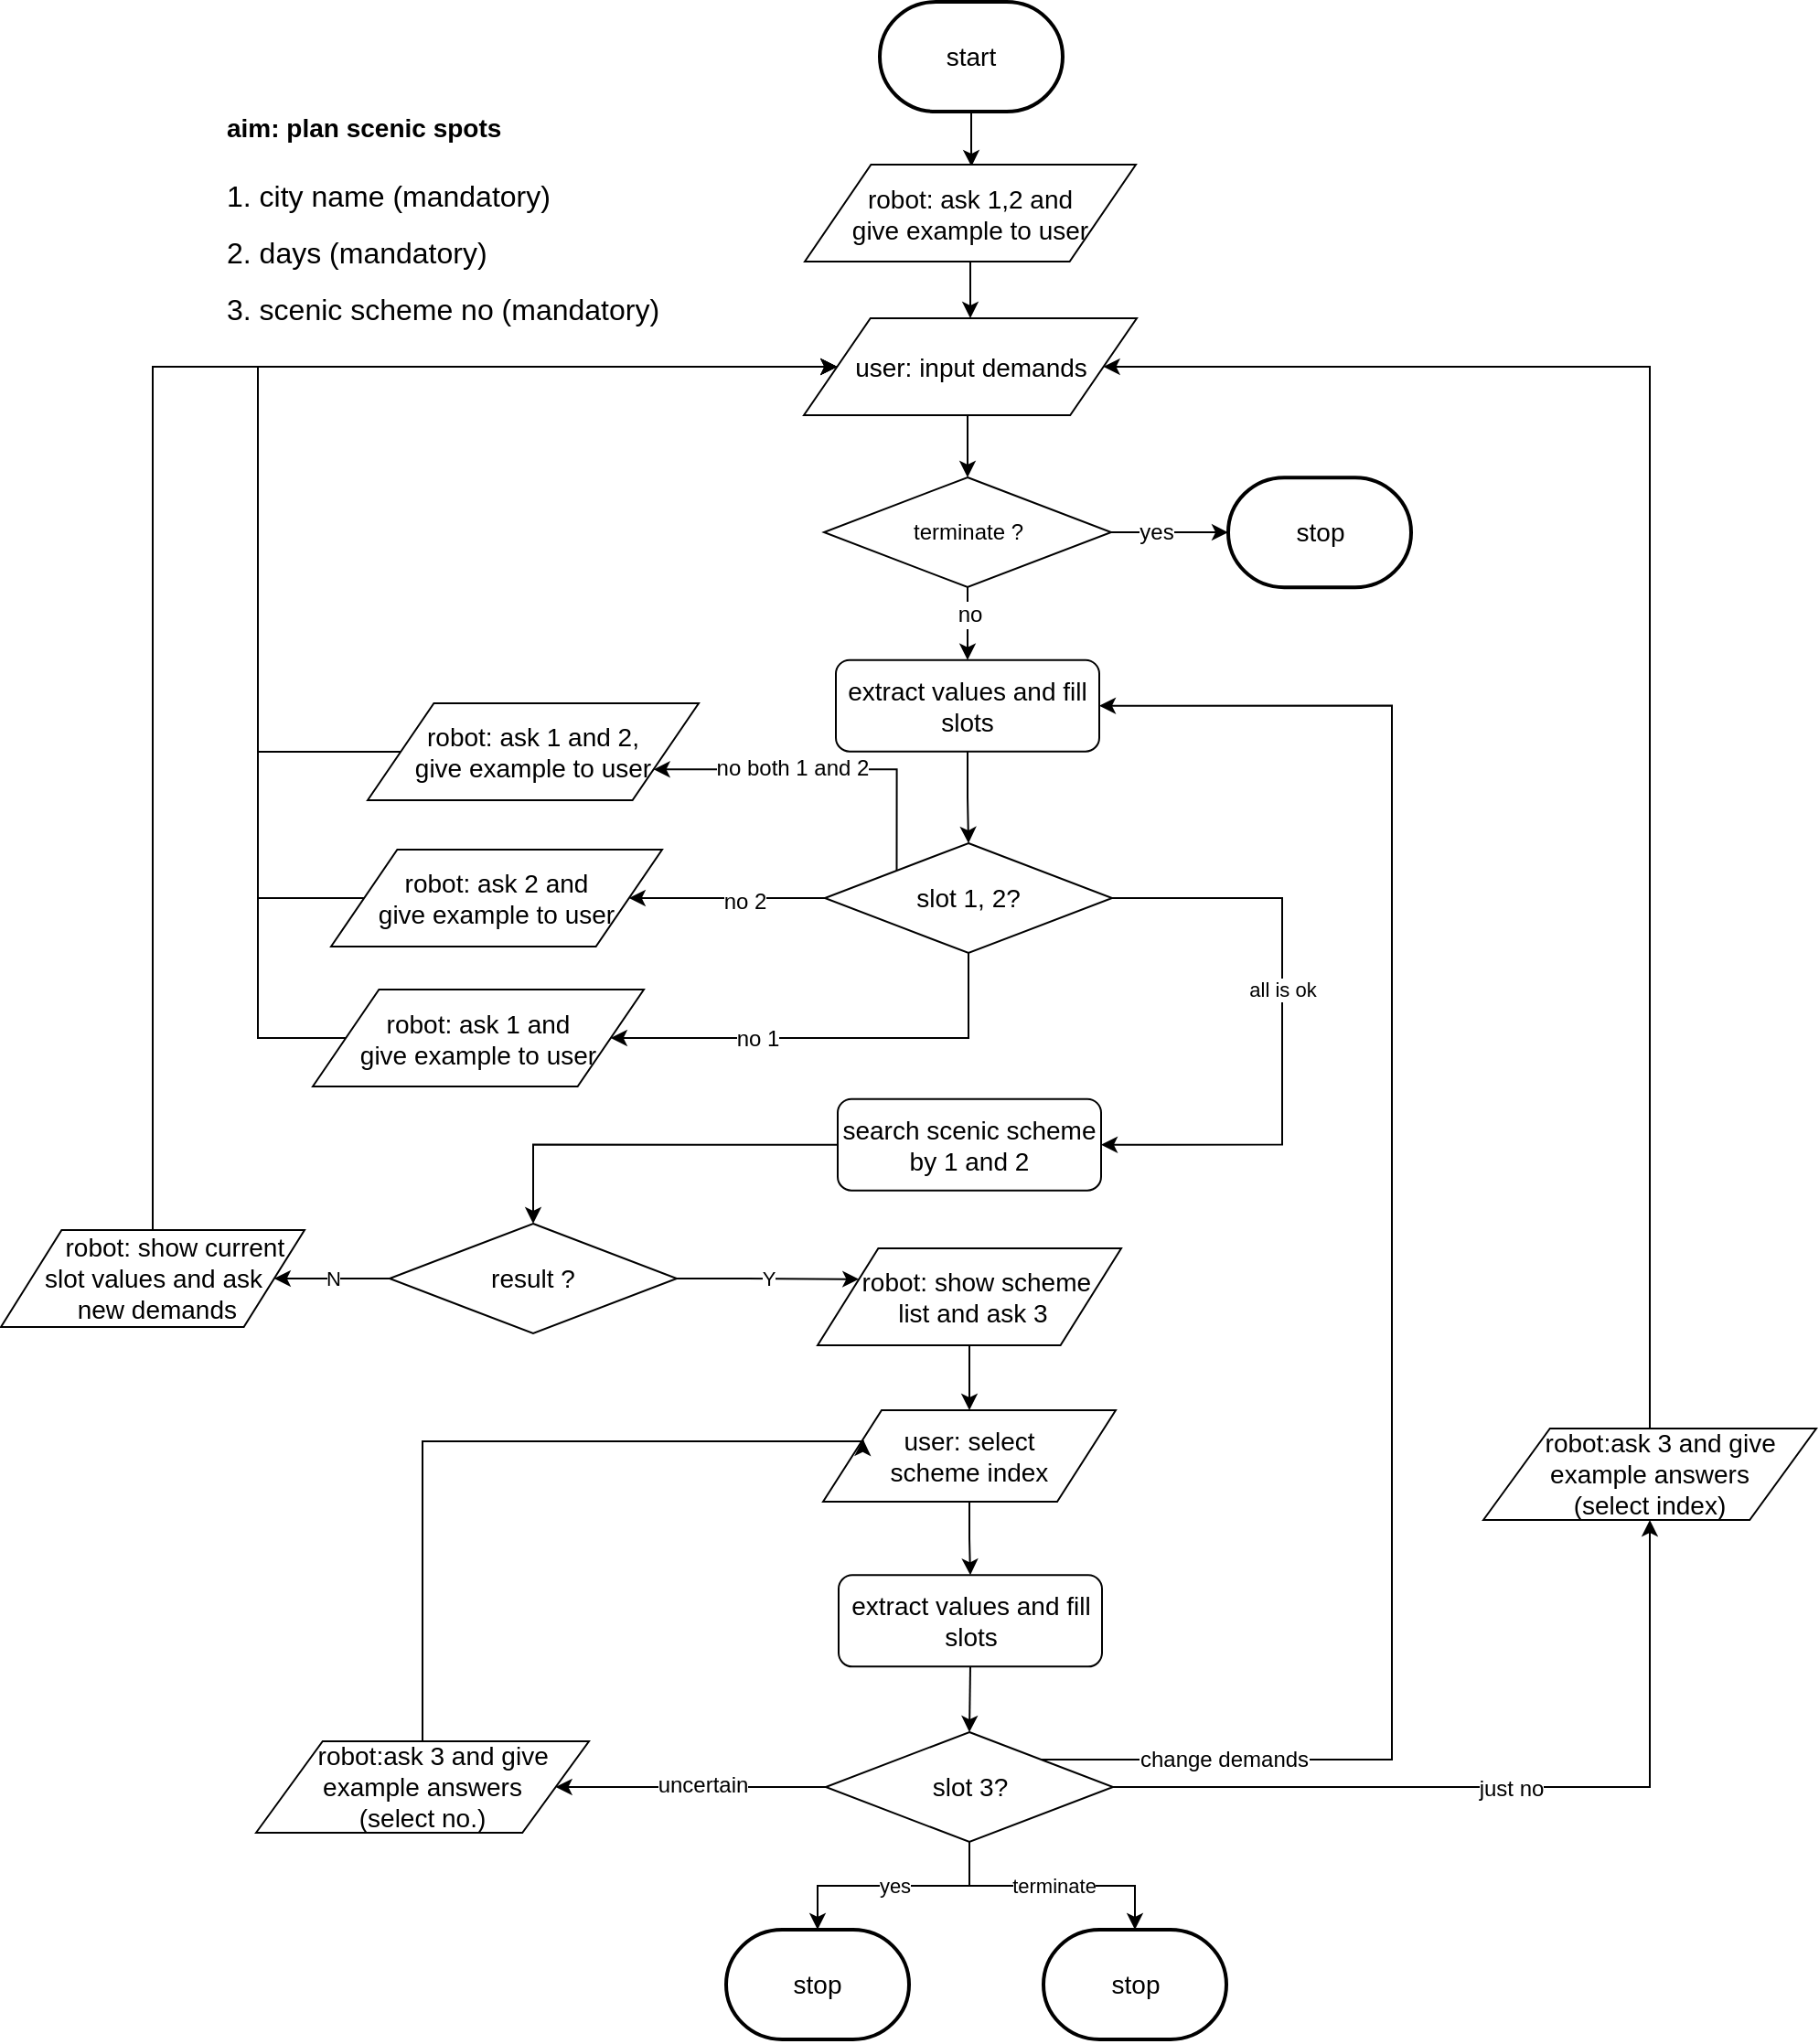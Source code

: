 <mxfile version="12.2.6" type="github" pages="1">
  <diagram id="Uv_IUAGfh6rt7eSbK6z7" name="Page-1">
    <mxGraphModel dx="2073" dy="542" grid="1" gridSize="10" guides="1" tooltips="1" connect="1" arrows="1" fold="1" page="1" pageScale="1" pageWidth="1169" pageHeight="827" math="0" shadow="0">
      <root>
        <mxCell id="0"/>
        <mxCell id="1" parent="0"/>
        <mxCell id="ZdLvu9rMF-e9NeADQEDv-1" value="&lt;h1&gt;&lt;font style=&quot;font-size: 14px&quot;&gt;aim: plan scenic spots&lt;/font&gt;&lt;/h1&gt;&lt;p&gt;&lt;font size=&quot;3&quot;&gt;1. city name (mandatory)&lt;br&gt;&lt;/font&gt;&lt;/p&gt;&lt;p&gt;&lt;font size=&quot;3&quot;&gt;2. days (mandatory)&lt;/font&gt;&lt;/p&gt;&lt;p&gt;&lt;font size=&quot;3&quot;&gt;3. scenic scheme no (mandatory)&amp;nbsp;&lt;/font&gt;&lt;/p&gt;" style="text;html=1;strokeColor=none;fillColor=none;spacing=5;spacingTop=-20;whiteSpace=wrap;overflow=hidden;rounded=0;" parent="1" vertex="1">
          <mxGeometry x="118" y="375.5" width="330" height="140" as="geometry"/>
        </mxCell>
        <mxCell id="ZdLvu9rMF-e9NeADQEDv-6" value="" style="edgeStyle=orthogonalEdgeStyle;rounded=0;orthogonalLoop=1;jettySize=auto;html=1;" parent="1" source="ZdLvu9rMF-e9NeADQEDv-2" edge="1">
          <mxGeometry relative="1" as="geometry">
            <mxPoint x="530.143" y="420" as="targetPoint"/>
          </mxGeometry>
        </mxCell>
        <mxCell id="ZdLvu9rMF-e9NeADQEDv-2" value="&lt;span style=&quot;font-size: 14px&quot;&gt;start&lt;/span&gt;" style="strokeWidth=2;html=1;shape=mxgraph.flowchart.terminator;whiteSpace=wrap;" parent="1" vertex="1">
          <mxGeometry x="480" y="330.019" width="100" height="60" as="geometry"/>
        </mxCell>
        <mxCell id="ZdLvu9rMF-e9NeADQEDv-8" value="" style="edgeStyle=orthogonalEdgeStyle;rounded=0;orthogonalLoop=1;jettySize=auto;html=1;exitX=0.5;exitY=1;exitDx=0;exitDy=0;" parent="1" source="pfhdU-tTY5kygRQVZPBf-1" target="ZdLvu9rMF-e9NeADQEDv-7" edge="1">
          <mxGeometry relative="1" as="geometry">
            <mxPoint x="530.143" y="470" as="sourcePoint"/>
          </mxGeometry>
        </mxCell>
        <mxCell id="3d76lTKfxvikt1JQ4MvX-3" style="edgeStyle=orthogonalEdgeStyle;rounded=0;orthogonalLoop=1;jettySize=auto;html=1;exitX=0.5;exitY=1;exitDx=0;exitDy=0;entryX=0.5;entryY=0;entryDx=0;entryDy=0;" parent="1" source="ZdLvu9rMF-e9NeADQEDv-7" target="3d76lTKfxvikt1JQ4MvX-1" edge="1">
          <mxGeometry relative="1" as="geometry">
            <mxPoint x="529.167" y="587.667" as="targetPoint"/>
          </mxGeometry>
        </mxCell>
        <mxCell id="ZdLvu9rMF-e9NeADQEDv-7" value="&lt;font style=&quot;font-size: 14px&quot;&gt;user: input demands&lt;/font&gt;" style="shape=parallelogram;perimeter=parallelogramPerimeter;whiteSpace=wrap;html=1;" parent="1" vertex="1">
          <mxGeometry x="438.5" y="503" width="182" height="53" as="geometry"/>
        </mxCell>
        <mxCell id="ZdLvu9rMF-e9NeADQEDv-18" value="" style="edgeStyle=orthogonalEdgeStyle;rounded=0;orthogonalLoop=1;jettySize=auto;html=1;" parent="1" source="ZdLvu9rMF-e9NeADQEDv-10" target="ZdLvu9rMF-e9NeADQEDv-17" edge="1">
          <mxGeometry relative="1" as="geometry"/>
        </mxCell>
        <mxCell id="ZdLvu9rMF-e9NeADQEDv-10" value="&lt;font style=&quot;font-size: 14px&quot;&gt;&amp;nbsp; robot: show scheme&lt;br&gt;&amp;nbsp;list and ask 3&lt;/font&gt;" style="shape=parallelogram;perimeter=parallelogramPerimeter;whiteSpace=wrap;html=1;" parent="1" vertex="1">
          <mxGeometry x="446" y="1011.5" width="166" height="53" as="geometry"/>
        </mxCell>
        <mxCell id="ZdLvu9rMF-e9NeADQEDv-14" value="all is ok" style="edgeStyle=orthogonalEdgeStyle;rounded=0;orthogonalLoop=1;jettySize=auto;html=1;exitX=1;exitY=0.5;exitDx=0;exitDy=0;entryX=1;entryY=0.5;entryDx=0;entryDy=0;" parent="1" source="ZdLvu9rMF-e9NeADQEDv-12" target="pfhdU-tTY5kygRQVZPBf-18" edge="1">
          <mxGeometry x="-0.125" relative="1" as="geometry">
            <mxPoint x="530" y="930" as="targetPoint"/>
            <Array as="points">
              <mxPoint x="700" y="820"/>
              <mxPoint x="700" y="955"/>
            </Array>
            <mxPoint as="offset"/>
          </mxGeometry>
        </mxCell>
        <mxCell id="ZdLvu9rMF-e9NeADQEDv-15" style="edgeStyle=orthogonalEdgeStyle;rounded=0;orthogonalLoop=1;jettySize=auto;html=1;exitX=0;exitY=0.5;exitDx=0;exitDy=0;entryX=1;entryY=0.5;entryDx=0;entryDy=0;" parent="1" source="ZdLvu9rMF-e9NeADQEDv-12" target="pfhdU-tTY5kygRQVZPBf-4" edge="1">
          <mxGeometry relative="1" as="geometry">
            <Array as="points">
              <mxPoint x="410" y="820"/>
              <mxPoint x="410" y="820"/>
            </Array>
          </mxGeometry>
        </mxCell>
        <mxCell id="pfhdU-tTY5kygRQVZPBf-12" value="no 2" style="text;html=1;resizable=0;points=[];align=center;verticalAlign=middle;labelBackgroundColor=#ffffff;" parent="ZdLvu9rMF-e9NeADQEDv-15" vertex="1" connectable="0">
          <mxGeometry x="-0.178" y="2" relative="1" as="geometry">
            <mxPoint as="offset"/>
          </mxGeometry>
        </mxCell>
        <mxCell id="pfhdU-tTY5kygRQVZPBf-10" style="edgeStyle=orthogonalEdgeStyle;rounded=0;orthogonalLoop=1;jettySize=auto;html=1;exitX=0.5;exitY=1;exitDx=0;exitDy=0;entryX=1;entryY=0.5;entryDx=0;entryDy=0;" parent="1" source="ZdLvu9rMF-e9NeADQEDv-12" target="pfhdU-tTY5kygRQVZPBf-5" edge="1">
          <mxGeometry relative="1" as="geometry">
            <Array as="points">
              <mxPoint x="529" y="897"/>
            </Array>
          </mxGeometry>
        </mxCell>
        <mxCell id="pfhdU-tTY5kygRQVZPBf-11" value="no 1" style="text;html=1;resizable=0;points=[];align=center;verticalAlign=middle;labelBackgroundColor=#ffffff;" parent="pfhdU-tTY5kygRQVZPBf-10" vertex="1" connectable="0">
          <mxGeometry x="0.342" relative="1" as="geometry">
            <mxPoint as="offset"/>
          </mxGeometry>
        </mxCell>
        <mxCell id="pfhdU-tTY5kygRQVZPBf-15" style="edgeStyle=orthogonalEdgeStyle;rounded=0;orthogonalLoop=1;jettySize=auto;html=1;exitX=0;exitY=0;exitDx=0;exitDy=0;entryX=1;entryY=0.75;entryDx=0;entryDy=0;" parent="1" source="ZdLvu9rMF-e9NeADQEDv-12" target="pfhdU-tTY5kygRQVZPBf-13" edge="1">
          <mxGeometry relative="1" as="geometry">
            <Array as="points">
              <mxPoint x="489" y="750"/>
            </Array>
          </mxGeometry>
        </mxCell>
        <mxCell id="pfhdU-tTY5kygRQVZPBf-16" value="no both 1 and 2" style="text;html=1;resizable=0;points=[];align=center;verticalAlign=middle;labelBackgroundColor=#ffffff;" parent="pfhdU-tTY5kygRQVZPBf-15" vertex="1" connectable="0">
          <mxGeometry x="0.192" y="-1" relative="1" as="geometry">
            <mxPoint as="offset"/>
          </mxGeometry>
        </mxCell>
        <mxCell id="ZdLvu9rMF-e9NeADQEDv-12" value="&lt;font style=&quot;font-size: 14px&quot;&gt;slot 1, 2?&lt;br&gt;&lt;/font&gt;" style="rhombus;whiteSpace=wrap;html=1;" parent="1" vertex="1">
          <mxGeometry x="450" y="790" width="157" height="60" as="geometry"/>
        </mxCell>
        <mxCell id="BHo0XL-w9lSCpG-VcXgl-3" style="edgeStyle=orthogonalEdgeStyle;rounded=0;orthogonalLoop=1;jettySize=auto;html=1;exitX=0.5;exitY=1;exitDx=0;exitDy=0;" parent="1" source="ZdLvu9rMF-e9NeADQEDv-17" target="BHo0XL-w9lSCpG-VcXgl-2" edge="1">
          <mxGeometry relative="1" as="geometry"/>
        </mxCell>
        <mxCell id="ZdLvu9rMF-e9NeADQEDv-17" value="&lt;span style=&quot;font-size: 14px&quot;&gt;user: select &lt;br&gt;scheme index&lt;br&gt;&lt;/span&gt;" style="shape=parallelogram;perimeter=parallelogramPerimeter;whiteSpace=wrap;html=1;" parent="1" vertex="1">
          <mxGeometry x="449" y="1100" width="160" height="50" as="geometry"/>
        </mxCell>
        <mxCell id="ZdLvu9rMF-e9NeADQEDv-25" value="yes" style="edgeStyle=orthogonalEdgeStyle;rounded=0;orthogonalLoop=1;jettySize=auto;html=1;" parent="1" source="ZdLvu9rMF-e9NeADQEDv-22" target="ZdLvu9rMF-e9NeADQEDv-24" edge="1">
          <mxGeometry relative="1" as="geometry"/>
        </mxCell>
        <mxCell id="3d76lTKfxvikt1JQ4MvX-12" value="terminate" style="edgeStyle=orthogonalEdgeStyle;rounded=0;orthogonalLoop=1;jettySize=auto;html=1;exitX=0.5;exitY=1;exitDx=0;exitDy=0;entryX=0.5;entryY=0;entryDx=0;entryDy=0;entryPerimeter=0;" parent="1" source="ZdLvu9rMF-e9NeADQEDv-22" target="3d76lTKfxvikt1JQ4MvX-11" edge="1">
          <mxGeometry relative="1" as="geometry">
            <Array as="points">
              <mxPoint x="529" y="1360"/>
              <mxPoint x="620" y="1360"/>
            </Array>
          </mxGeometry>
        </mxCell>
        <mxCell id="3d76lTKfxvikt1JQ4MvX-14" style="edgeStyle=orthogonalEdgeStyle;rounded=0;orthogonalLoop=1;jettySize=auto;html=1;exitX=0;exitY=0.5;exitDx=0;exitDy=0;entryX=1;entryY=0.5;entryDx=0;entryDy=0;" parent="1" source="ZdLvu9rMF-e9NeADQEDv-22" target="3d76lTKfxvikt1JQ4MvX-13" edge="1">
          <mxGeometry relative="1" as="geometry"/>
        </mxCell>
        <mxCell id="3d76lTKfxvikt1JQ4MvX-17" value="uncertain" style="text;html=1;resizable=0;points=[];align=center;verticalAlign=middle;labelBackgroundColor=#ffffff;" parent="3d76lTKfxvikt1JQ4MvX-14" vertex="1" connectable="0">
          <mxGeometry x="-0.078" y="-1" relative="1" as="geometry">
            <mxPoint as="offset"/>
          </mxGeometry>
        </mxCell>
        <mxCell id="BHo0XL-w9lSCpG-VcXgl-5" style="edgeStyle=orthogonalEdgeStyle;rounded=0;orthogonalLoop=1;jettySize=auto;html=1;exitX=1;exitY=0;exitDx=0;exitDy=0;entryX=1;entryY=0.5;entryDx=0;entryDy=0;" parent="1" source="ZdLvu9rMF-e9NeADQEDv-22" target="EZ8DaDbHSel93DJGd2NS-1" edge="1">
          <mxGeometry relative="1" as="geometry">
            <Array as="points">
              <mxPoint x="760" y="1291"/>
              <mxPoint x="760" y="715"/>
            </Array>
          </mxGeometry>
        </mxCell>
        <mxCell id="BHo0XL-w9lSCpG-VcXgl-6" value="change demands" style="text;html=1;resizable=0;points=[];align=center;verticalAlign=middle;labelBackgroundColor=#ffffff;" parent="BHo0XL-w9lSCpG-VcXgl-5" vertex="1" connectable="0">
          <mxGeometry x="-0.892" y="-3" relative="1" as="geometry">
            <mxPoint x="49" y="-3" as="offset"/>
          </mxGeometry>
        </mxCell>
        <mxCell id="GT_nre5vJhFRovEMQurZ-2" style="edgeStyle=orthogonalEdgeStyle;rounded=0;orthogonalLoop=1;jettySize=auto;html=1;exitX=1;exitY=0.5;exitDx=0;exitDy=0;entryX=0.5;entryY=1;entryDx=0;entryDy=0;" parent="1" source="ZdLvu9rMF-e9NeADQEDv-22" target="GT_nre5vJhFRovEMQurZ-1" edge="1">
          <mxGeometry relative="1" as="geometry"/>
        </mxCell>
        <mxCell id="GT_nre5vJhFRovEMQurZ-4" value="just no" style="text;html=1;resizable=0;points=[];align=center;verticalAlign=middle;labelBackgroundColor=#ffffff;" parent="GT_nre5vJhFRovEMQurZ-2" vertex="1" connectable="0">
          <mxGeometry x="-0.013" y="-1" relative="1" as="geometry">
            <mxPoint as="offset"/>
          </mxGeometry>
        </mxCell>
        <mxCell id="ZdLvu9rMF-e9NeADQEDv-22" value="&lt;font style=&quot;font-size: 14px&quot;&gt;slot 3?&lt;br&gt;&lt;/font&gt;" style="rhombus;whiteSpace=wrap;html=1;" parent="1" vertex="1">
          <mxGeometry x="450.5" y="1276" width="157" height="60" as="geometry"/>
        </mxCell>
        <mxCell id="ZdLvu9rMF-e9NeADQEDv-24" value="&lt;font style=&quot;font-size: 14px&quot;&gt;stop&lt;/font&gt;" style="strokeWidth=2;html=1;shape=mxgraph.flowchart.terminator;whiteSpace=wrap;" parent="1" vertex="1">
          <mxGeometry x="396" y="1384" width="100" height="60" as="geometry"/>
        </mxCell>
        <mxCell id="EZ8DaDbHSel93DJGd2NS-3" style="edgeStyle=orthogonalEdgeStyle;rounded=0;orthogonalLoop=1;jettySize=auto;html=1;exitX=0.5;exitY=1;exitDx=0;exitDy=0;entryX=0.5;entryY=0;entryDx=0;entryDy=0;" parent="1" source="EZ8DaDbHSel93DJGd2NS-1" target="ZdLvu9rMF-e9NeADQEDv-12" edge="1">
          <mxGeometry relative="1" as="geometry"/>
        </mxCell>
        <mxCell id="EZ8DaDbHSel93DJGd2NS-1" value="&lt;font style=&quot;font-size: 14px&quot;&gt;extract values and fill slots&lt;/font&gt;" style="rounded=1;whiteSpace=wrap;html=1;" parent="1" vertex="1">
          <mxGeometry x="456" y="689.843" width="144" height="50" as="geometry"/>
        </mxCell>
        <mxCell id="3d76lTKfxvikt1JQ4MvX-7" style="edgeStyle=orthogonalEdgeStyle;rounded=0;orthogonalLoop=1;jettySize=auto;html=1;exitX=1;exitY=0.5;exitDx=0;exitDy=0;entryX=0;entryY=0.5;entryDx=0;entryDy=0;entryPerimeter=0;" parent="1" source="3d76lTKfxvikt1JQ4MvX-1" target="3d76lTKfxvikt1JQ4MvX-6" edge="1">
          <mxGeometry relative="1" as="geometry"/>
        </mxCell>
        <mxCell id="3d76lTKfxvikt1JQ4MvX-9" value="yes" style="text;html=1;resizable=0;points=[];align=center;verticalAlign=middle;labelBackgroundColor=#ffffff;" parent="3d76lTKfxvikt1JQ4MvX-7" vertex="1" connectable="0">
          <mxGeometry x="-0.241" relative="1" as="geometry">
            <mxPoint as="offset"/>
          </mxGeometry>
        </mxCell>
        <mxCell id="3d76lTKfxvikt1JQ4MvX-8" style="edgeStyle=orthogonalEdgeStyle;rounded=0;orthogonalLoop=1;jettySize=auto;html=1;exitX=0.5;exitY=1;exitDx=0;exitDy=0;entryX=0.5;entryY=0;entryDx=0;entryDy=0;" parent="1" source="3d76lTKfxvikt1JQ4MvX-1" target="EZ8DaDbHSel93DJGd2NS-1" edge="1">
          <mxGeometry relative="1" as="geometry"/>
        </mxCell>
        <mxCell id="3d76lTKfxvikt1JQ4MvX-10" value="no" style="text;html=1;resizable=0;points=[];align=center;verticalAlign=middle;labelBackgroundColor=#ffffff;" parent="3d76lTKfxvikt1JQ4MvX-8" vertex="1" connectable="0">
          <mxGeometry x="-0.241" y="1" relative="1" as="geometry">
            <mxPoint as="offset"/>
          </mxGeometry>
        </mxCell>
        <mxCell id="3d76lTKfxvikt1JQ4MvX-1" value="terminate ?" style="rhombus;whiteSpace=wrap;html=1;" parent="1" vertex="1">
          <mxGeometry x="449.5" y="590" width="157" height="60" as="geometry"/>
        </mxCell>
        <mxCell id="3d76lTKfxvikt1JQ4MvX-6" value="&lt;font style=&quot;font-size: 14px&quot;&gt;stop&lt;/font&gt;" style="strokeWidth=2;html=1;shape=mxgraph.flowchart.terminator;whiteSpace=wrap;" parent="1" vertex="1">
          <mxGeometry x="670.5" y="590.069" width="100" height="60" as="geometry"/>
        </mxCell>
        <mxCell id="3d76lTKfxvikt1JQ4MvX-11" value="&lt;font style=&quot;font-size: 14px&quot;&gt;stop&lt;/font&gt;" style="strokeWidth=2;html=1;shape=mxgraph.flowchart.terminator;whiteSpace=wrap;" parent="1" vertex="1">
          <mxGeometry x="569.5" y="1384" width="100" height="60" as="geometry"/>
        </mxCell>
        <mxCell id="3d76lTKfxvikt1JQ4MvX-15" style="edgeStyle=orthogonalEdgeStyle;rounded=0;orthogonalLoop=1;jettySize=auto;html=1;exitX=0.5;exitY=0;exitDx=0;exitDy=0;entryX=0;entryY=0.25;entryDx=0;entryDy=0;" parent="1" source="3d76lTKfxvikt1JQ4MvX-13" target="ZdLvu9rMF-e9NeADQEDv-17" edge="1">
          <mxGeometry relative="1" as="geometry">
            <Array as="points">
              <mxPoint x="230" y="1117"/>
            </Array>
          </mxGeometry>
        </mxCell>
        <mxCell id="3d76lTKfxvikt1JQ4MvX-13" value="&lt;span style=&quot;font-size: 14px&quot;&gt;&amp;nbsp; &amp;nbsp;robot:ask 3 and give example answers&lt;br&gt;(select no.)&lt;/span&gt;" style="shape=parallelogram;perimeter=parallelogramPerimeter;whiteSpace=wrap;html=1;" parent="1" vertex="1">
          <mxGeometry x="139" y="1281" width="182" height="50" as="geometry"/>
        </mxCell>
        <mxCell id="pfhdU-tTY5kygRQVZPBf-1" value="&lt;font style=&quot;font-size: 14px&quot;&gt;robot: ask 1,2 and&lt;br&gt;give example to user&lt;/font&gt;" style="shape=parallelogram;perimeter=parallelogramPerimeter;whiteSpace=wrap;html=1;" parent="1" vertex="1">
          <mxGeometry x="439" y="419" width="181" height="53" as="geometry"/>
        </mxCell>
        <mxCell id="pfhdU-tTY5kygRQVZPBf-8" style="edgeStyle=orthogonalEdgeStyle;rounded=0;orthogonalLoop=1;jettySize=auto;html=1;exitX=0;exitY=0.5;exitDx=0;exitDy=0;entryX=0;entryY=0.5;entryDx=0;entryDy=0;" parent="1" source="pfhdU-tTY5kygRQVZPBf-4" target="ZdLvu9rMF-e9NeADQEDv-7" edge="1">
          <mxGeometry relative="1" as="geometry">
            <Array as="points">
              <mxPoint x="140" y="820"/>
              <mxPoint x="140" y="530"/>
            </Array>
          </mxGeometry>
        </mxCell>
        <mxCell id="pfhdU-tTY5kygRQVZPBf-4" value="&lt;font style=&quot;font-size: 14px&quot;&gt;robot: ask 2 and&lt;br&gt;give example to user&lt;/font&gt;" style="shape=parallelogram;perimeter=parallelogramPerimeter;whiteSpace=wrap;html=1;" parent="1" vertex="1">
          <mxGeometry x="180" y="793.5" width="181" height="53" as="geometry"/>
        </mxCell>
        <mxCell id="pfhdU-tTY5kygRQVZPBf-9" style="edgeStyle=orthogonalEdgeStyle;rounded=0;orthogonalLoop=1;jettySize=auto;html=1;exitX=0;exitY=0.5;exitDx=0;exitDy=0;entryX=0;entryY=0.5;entryDx=0;entryDy=0;" parent="1" source="pfhdU-tTY5kygRQVZPBf-5" target="ZdLvu9rMF-e9NeADQEDv-7" edge="1">
          <mxGeometry relative="1" as="geometry">
            <Array as="points">
              <mxPoint x="140" y="897"/>
              <mxPoint x="140" y="530"/>
            </Array>
          </mxGeometry>
        </mxCell>
        <mxCell id="pfhdU-tTY5kygRQVZPBf-5" value="&lt;font style=&quot;font-size: 14px&quot;&gt;robot: ask 1 and&lt;br&gt;give example to user&lt;/font&gt;" style="shape=parallelogram;perimeter=parallelogramPerimeter;whiteSpace=wrap;html=1;" parent="1" vertex="1">
          <mxGeometry x="170" y="870" width="181" height="53" as="geometry"/>
        </mxCell>
        <mxCell id="pfhdU-tTY5kygRQVZPBf-17" style="edgeStyle=orthogonalEdgeStyle;rounded=0;orthogonalLoop=1;jettySize=auto;html=1;exitX=0;exitY=0.5;exitDx=0;exitDy=0;entryX=0;entryY=0.5;entryDx=0;entryDy=0;" parent="1" source="pfhdU-tTY5kygRQVZPBf-13" target="ZdLvu9rMF-e9NeADQEDv-7" edge="1">
          <mxGeometry relative="1" as="geometry">
            <Array as="points">
              <mxPoint x="140" y="740"/>
              <mxPoint x="140" y="530"/>
            </Array>
          </mxGeometry>
        </mxCell>
        <mxCell id="pfhdU-tTY5kygRQVZPBf-13" value="&lt;font style=&quot;font-size: 14px&quot;&gt;robot: ask 1 and 2,&lt;br&gt;give example to user&lt;/font&gt;" style="shape=parallelogram;perimeter=parallelogramPerimeter;whiteSpace=wrap;html=1;" parent="1" vertex="1">
          <mxGeometry x="200" y="713.5" width="181" height="53" as="geometry"/>
        </mxCell>
        <mxCell id="RgJMSi6m_BIci-lzITr0-2" style="edgeStyle=orthogonalEdgeStyle;rounded=0;orthogonalLoop=1;jettySize=auto;html=1;exitX=0;exitY=0.5;exitDx=0;exitDy=0;entryX=0.5;entryY=0;entryDx=0;entryDy=0;" parent="1" source="pfhdU-tTY5kygRQVZPBf-18" target="RgJMSi6m_BIci-lzITr0-1" edge="1">
          <mxGeometry relative="1" as="geometry"/>
        </mxCell>
        <mxCell id="pfhdU-tTY5kygRQVZPBf-18" value="&lt;font style=&quot;font-size: 14px&quot;&gt;search scenic scheme by 1 and 2&lt;/font&gt;" style="rounded=1;whiteSpace=wrap;html=1;" parent="1" vertex="1">
          <mxGeometry x="457" y="929.843" width="144" height="50" as="geometry"/>
        </mxCell>
        <mxCell id="BHo0XL-w9lSCpG-VcXgl-4" style="edgeStyle=orthogonalEdgeStyle;rounded=0;orthogonalLoop=1;jettySize=auto;html=1;exitX=0.5;exitY=1;exitDx=0;exitDy=0;entryX=0.5;entryY=0;entryDx=0;entryDy=0;" parent="1" source="BHo0XL-w9lSCpG-VcXgl-2" target="ZdLvu9rMF-e9NeADQEDv-22" edge="1">
          <mxGeometry relative="1" as="geometry"/>
        </mxCell>
        <mxCell id="BHo0XL-w9lSCpG-VcXgl-2" value="&lt;font style=&quot;font-size: 14px&quot;&gt;extract values and fill slots&lt;/font&gt;" style="rounded=1;whiteSpace=wrap;html=1;" parent="1" vertex="1">
          <mxGeometry x="457.5" y="1190.176" width="144" height="50" as="geometry"/>
        </mxCell>
        <mxCell id="GT_nre5vJhFRovEMQurZ-3" style="edgeStyle=orthogonalEdgeStyle;rounded=0;orthogonalLoop=1;jettySize=auto;html=1;exitX=0.5;exitY=0;exitDx=0;exitDy=0;entryX=1;entryY=0.5;entryDx=0;entryDy=0;" parent="1" source="GT_nre5vJhFRovEMQurZ-1" target="ZdLvu9rMF-e9NeADQEDv-7" edge="1">
          <mxGeometry relative="1" as="geometry">
            <Array as="points">
              <mxPoint x="901" y="530"/>
            </Array>
          </mxGeometry>
        </mxCell>
        <mxCell id="GT_nre5vJhFRovEMQurZ-1" value="&lt;span style=&quot;font-size: 14px&quot;&gt;&amp;nbsp; &amp;nbsp;robot:ask 3 and give example answers&lt;br&gt;(select index)&lt;/span&gt;" style="shape=parallelogram;perimeter=parallelogramPerimeter;whiteSpace=wrap;html=1;" parent="1" vertex="1">
          <mxGeometry x="810" y="1110" width="182" height="50" as="geometry"/>
        </mxCell>
        <mxCell id="RgJMSi6m_BIci-lzITr0-3" value="Y" style="edgeStyle=orthogonalEdgeStyle;rounded=0;orthogonalLoop=1;jettySize=auto;html=1;exitX=1;exitY=0.5;exitDx=0;exitDy=0;entryX=0;entryY=0.25;entryDx=0;entryDy=0;" parent="1" source="RgJMSi6m_BIci-lzITr0-1" target="ZdLvu9rMF-e9NeADQEDv-10" edge="1">
          <mxGeometry relative="1" as="geometry"/>
        </mxCell>
        <mxCell id="RgJMSi6m_BIci-lzITr0-5" value="N" style="edgeStyle=orthogonalEdgeStyle;rounded=0;orthogonalLoop=1;jettySize=auto;html=1;exitX=0;exitY=0.5;exitDx=0;exitDy=0;" parent="1" source="RgJMSi6m_BIci-lzITr0-1" target="RgJMSi6m_BIci-lzITr0-4" edge="1">
          <mxGeometry relative="1" as="geometry"/>
        </mxCell>
        <mxCell id="RgJMSi6m_BIci-lzITr0-1" value="&lt;font style=&quot;font-size: 14px&quot;&gt;result ?&lt;/font&gt;" style="rhombus;whiteSpace=wrap;html=1;" parent="1" vertex="1">
          <mxGeometry x="212" y="998" width="157" height="60" as="geometry"/>
        </mxCell>
        <mxCell id="RgJMSi6m_BIci-lzITr0-6" style="edgeStyle=orthogonalEdgeStyle;rounded=0;orthogonalLoop=1;jettySize=auto;html=1;exitX=0.5;exitY=0;exitDx=0;exitDy=0;entryX=0;entryY=0.5;entryDx=0;entryDy=0;" parent="1" source="RgJMSi6m_BIci-lzITr0-4" target="ZdLvu9rMF-e9NeADQEDv-7" edge="1">
          <mxGeometry relative="1" as="geometry">
            <Array as="points">
              <mxPoint x="83" y="530"/>
            </Array>
          </mxGeometry>
        </mxCell>
        <mxCell id="RgJMSi6m_BIci-lzITr0-4" value="&lt;font style=&quot;font-size: 14px&quot;&gt;&amp;nbsp; &amp;nbsp; &amp;nbsp; robot: show current &lt;br&gt;slot values and ask&lt;br&gt;&amp;nbsp;new demands&lt;br&gt;&lt;/font&gt;" style="shape=parallelogram;perimeter=parallelogramPerimeter;whiteSpace=wrap;html=1;" parent="1" vertex="1">
          <mxGeometry x="-0.5" y="1001.5" width="166" height="53" as="geometry"/>
        </mxCell>
      </root>
    </mxGraphModel>
  </diagram>
</mxfile>

